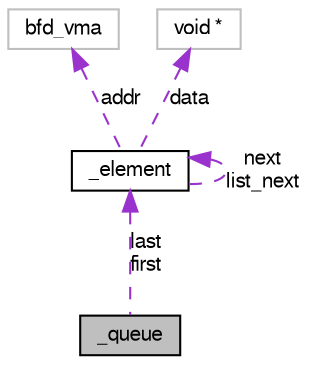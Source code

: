 digraph G
{
  bgcolor="transparent";
  edge [fontname="FreeSans",fontsize="10",labelfontname="FreeSans",labelfontsize="10"];
  node [fontname="FreeSans",fontsize="10",shape=record];
  Node1 [label="_queue",height=0.2,width=0.4,color="black", fillcolor="grey75", style="filled" fontcolor="black"];
  Node2 -> Node1 [dir=back,color="darkorchid3",fontsize="10",style="dashed",label="last\nfirst",fontname="FreeSans"];
  Node2 [label="_element",height=0.2,width=0.4,color="black",URL="$struct__element.html"];
  Node2 -> Node2 [dir=back,color="darkorchid3",fontsize="10",style="dashed",label="next\nlist_next",fontname="FreeSans"];
  Node3 -> Node2 [dir=back,color="darkorchid3",fontsize="10",style="dashed",label="addr",fontname="FreeSans"];
  Node3 [label="bfd_vma",height=0.2,width=0.4,color="grey75"];
  Node4 -> Node2 [dir=back,color="darkorchid3",fontsize="10",style="dashed",label="data",fontname="FreeSans"];
  Node4 [label="void *",height=0.2,width=0.4,color="grey75"];
}
